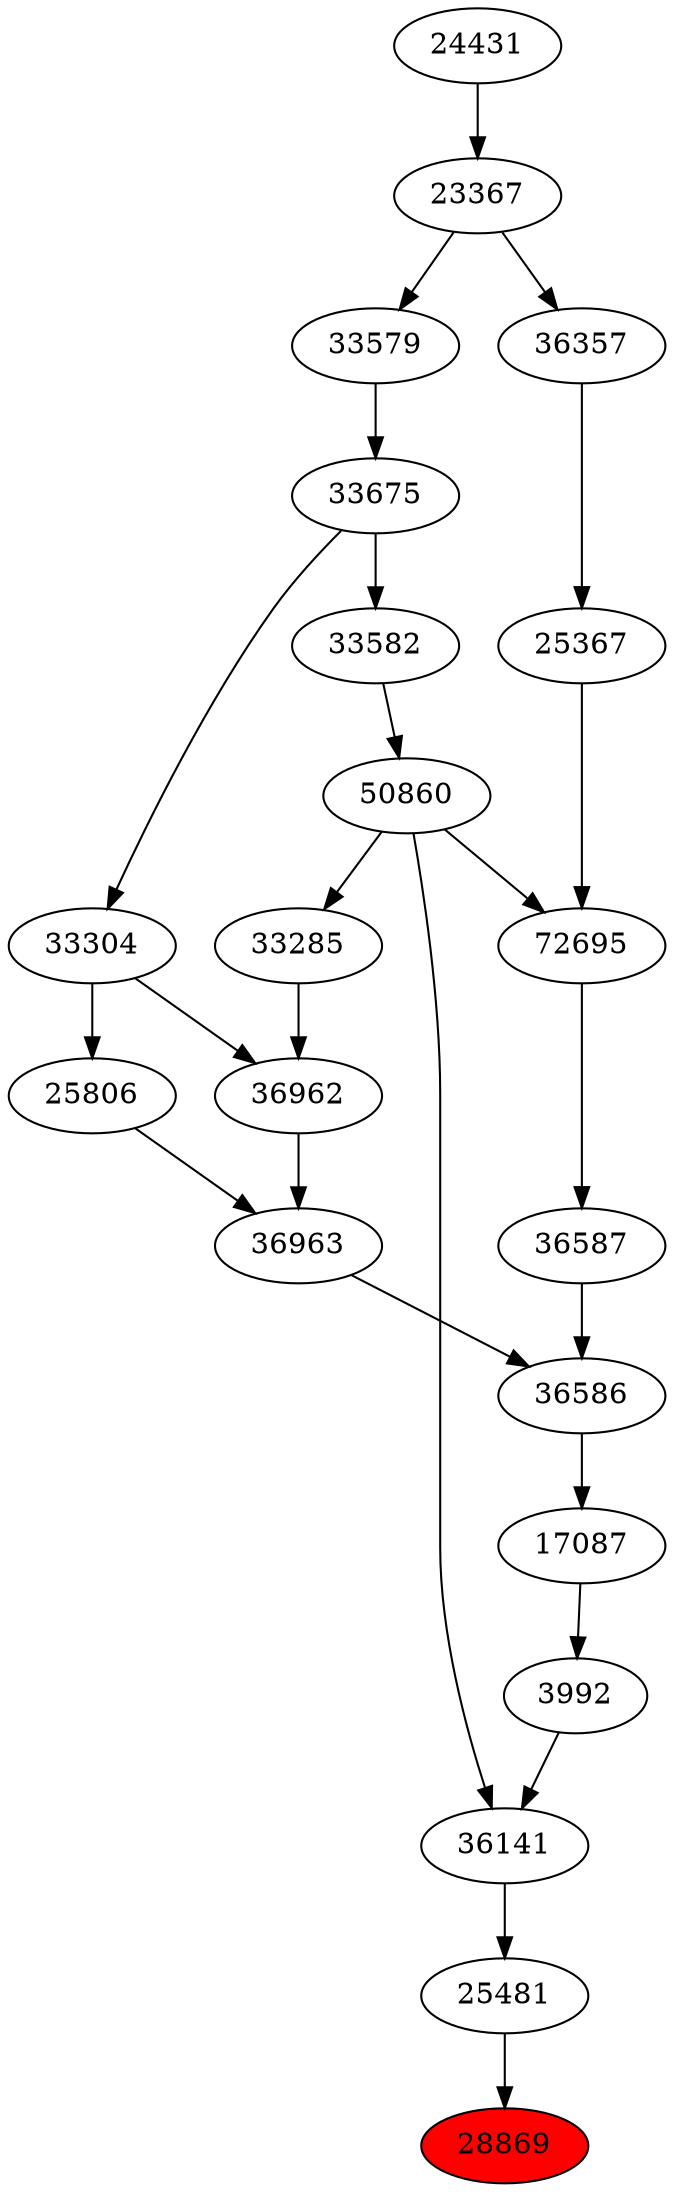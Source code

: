 strict digraph{ 
28869 [label="28869" fillcolor=red style=filled]
25481 -> 28869
25481 [label="25481"]
36141 -> 25481
36141 [label="36141"]
50860 -> 36141
3992 -> 36141
50860 [label="50860"]
33582 -> 50860
3992 [label="3992"]
17087 -> 3992
33582 [label="33582"]
33675 -> 33582
17087 [label="17087"]
36586 -> 17087
33675 [label="33675"]
33579 -> 33675
36586 [label="36586"]
36587 -> 36586
36963 -> 36586
33579 [label="33579"]
23367 -> 33579
36587 [label="36587"]
72695 -> 36587
36963 [label="36963"]
36962 -> 36963
25806 -> 36963
23367 [label="23367"]
24431 -> 23367
72695 [label="72695"]
50860 -> 72695
25367 -> 72695
36962 [label="36962"]
33285 -> 36962
33304 -> 36962
25806 [label="25806"]
33304 -> 25806
24431 [label="24431"]
25367 [label="25367"]
36357 -> 25367
33285 [label="33285"]
50860 -> 33285
33304 [label="33304"]
33675 -> 33304
36357 [label="36357"]
23367 -> 36357
}